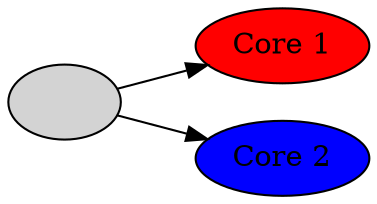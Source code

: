 digraph G {
    rankdir=LR;
    s0[label="",style=filled,fillcolor=lightgrey];
    s1 [label="Core 1",style=filled,fillcolor=red];
    s2 [label="Core 2",style=filled,fillcolor=blue];
    {rank=same; s1 s2}
    s0 -> s1;
    s0 -> s2
}
